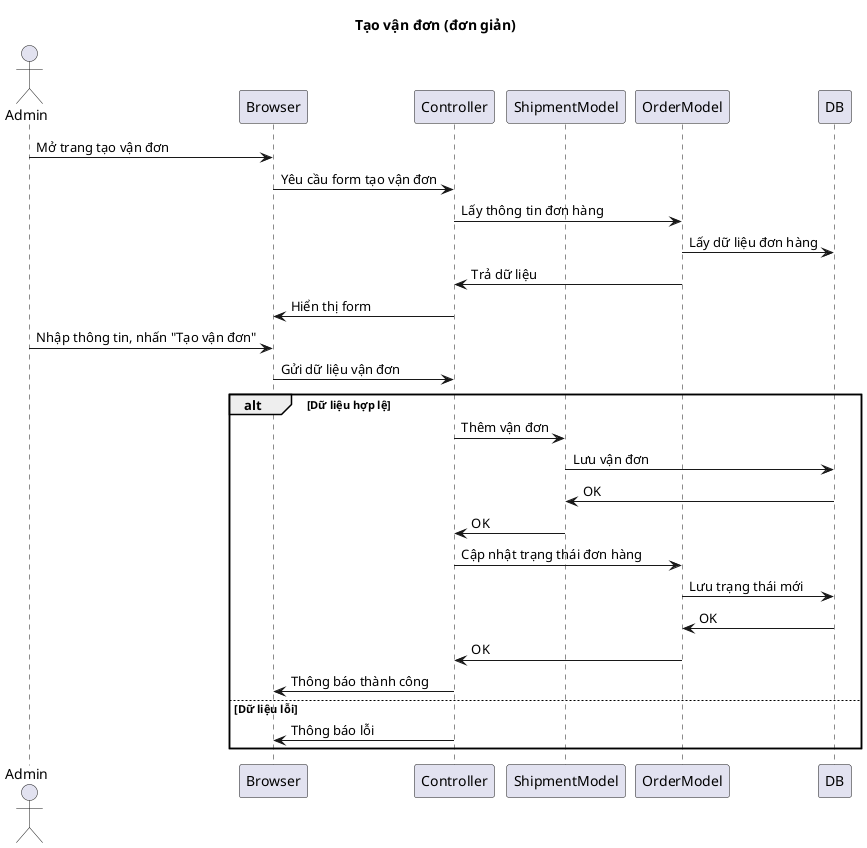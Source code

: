 @startuml Tạo vận đơn
title Tạo vận đơn (đơn giản)

actor Admin
participant Browser
participant Controller
participant ShipmentModel
participant OrderModel
participant DB

Admin -> Browser: Mở trang tạo vận đơn
Browser -> Controller: Yêu cầu form tạo vận đơn
Controller -> OrderModel: Lấy thông tin đơn hàng
OrderModel -> DB: Lấy dữ liệu đơn hàng
OrderModel -> Controller: Trả dữ liệu
Controller -> Browser: Hiển thị form

Admin -> Browser: Nhập thông tin, nhấn "Tạo vận đơn"
Browser -> Controller: Gửi dữ liệu vận đơn

alt Dữ liệu hợp lệ
    Controller -> ShipmentModel: Thêm vận đơn
    ShipmentModel -> DB: Lưu vận đơn
    DB -> ShipmentModel: OK
    ShipmentModel -> Controller: OK
    Controller -> OrderModel: Cập nhật trạng thái đơn hàng
    OrderModel -> DB: Lưu trạng thái mới
    DB -> OrderModel: OK
    OrderModel -> Controller: OK
    Controller -> Browser: Thông báo thành công
else Dữ liệu lỗi
    Controller -> Browser: Thông báo lỗi
end

@enduml
